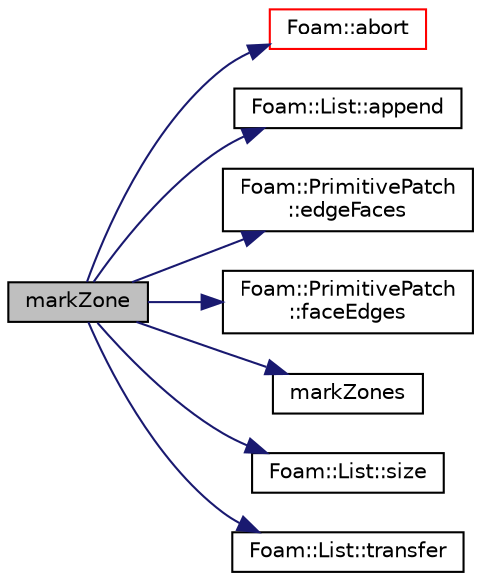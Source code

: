 digraph "markZone"
{
  bgcolor="transparent";
  edge [fontname="Helvetica",fontsize="10",labelfontname="Helvetica",labelfontsize="10"];
  node [fontname="Helvetica",fontsize="10",shape=record];
  rankdir="LR";
  Node25 [label="markZone",height=0.2,width=0.4,color="black", fillcolor="grey75", style="filled", fontcolor="black"];
  Node25 -> Node26 [color="midnightblue",fontsize="10",style="solid",fontname="Helvetica"];
  Node26 [label="Foam::abort",height=0.2,width=0.4,color="red",URL="$a21851.html#a447107a607d03e417307c203fa5fb44b"];
  Node25 -> Node71 [color="midnightblue",fontsize="10",style="solid",fontname="Helvetica"];
  Node71 [label="Foam::List::append",height=0.2,width=0.4,color="black",URL="$a26833.html#a399dd2bf0d9a32016717dc90126f016b",tooltip="Append an element at the end of the list. "];
  Node25 -> Node72 [color="midnightblue",fontsize="10",style="solid",fontname="Helvetica"];
  Node72 [label="Foam::PrimitivePatch\l::edgeFaces",height=0.2,width=0.4,color="black",URL="$a28693.html#ad38ecd2902727a890ebd437731c271c8",tooltip="Return edge-face addressing. "];
  Node25 -> Node73 [color="midnightblue",fontsize="10",style="solid",fontname="Helvetica"];
  Node73 [label="Foam::PrimitivePatch\l::faceEdges",height=0.2,width=0.4,color="black",URL="$a28693.html#adbfcf489a527a07c33d684834faace79",tooltip="Return face-edge addressing. "];
  Node25 -> Node74 [color="midnightblue",fontsize="10",style="solid",fontname="Helvetica"];
  Node74 [label="markZones",height=0.2,width=0.4,color="black",URL="$a28681.html#a1588f8b32e536d312c8e21fd1885ec68",tooltip="Size and fills faceZone with zone of face. "];
  Node25 -> Node75 [color="midnightblue",fontsize="10",style="solid",fontname="Helvetica"];
  Node75 [label="Foam::List::size",height=0.2,width=0.4,color="black",URL="$a26833.html#a8a5f6fa29bd4b500caf186f60245b384",tooltip="Override size to be inconsistent with allocated storage. "];
  Node25 -> Node76 [color="midnightblue",fontsize="10",style="solid",fontname="Helvetica"];
  Node76 [label="Foam::List::transfer",height=0.2,width=0.4,color="black",URL="$a26833.html#a25ad1d2084d16b234b0cf91c07e832c0",tooltip="Transfer the contents of the argument List into this list. "];
}
